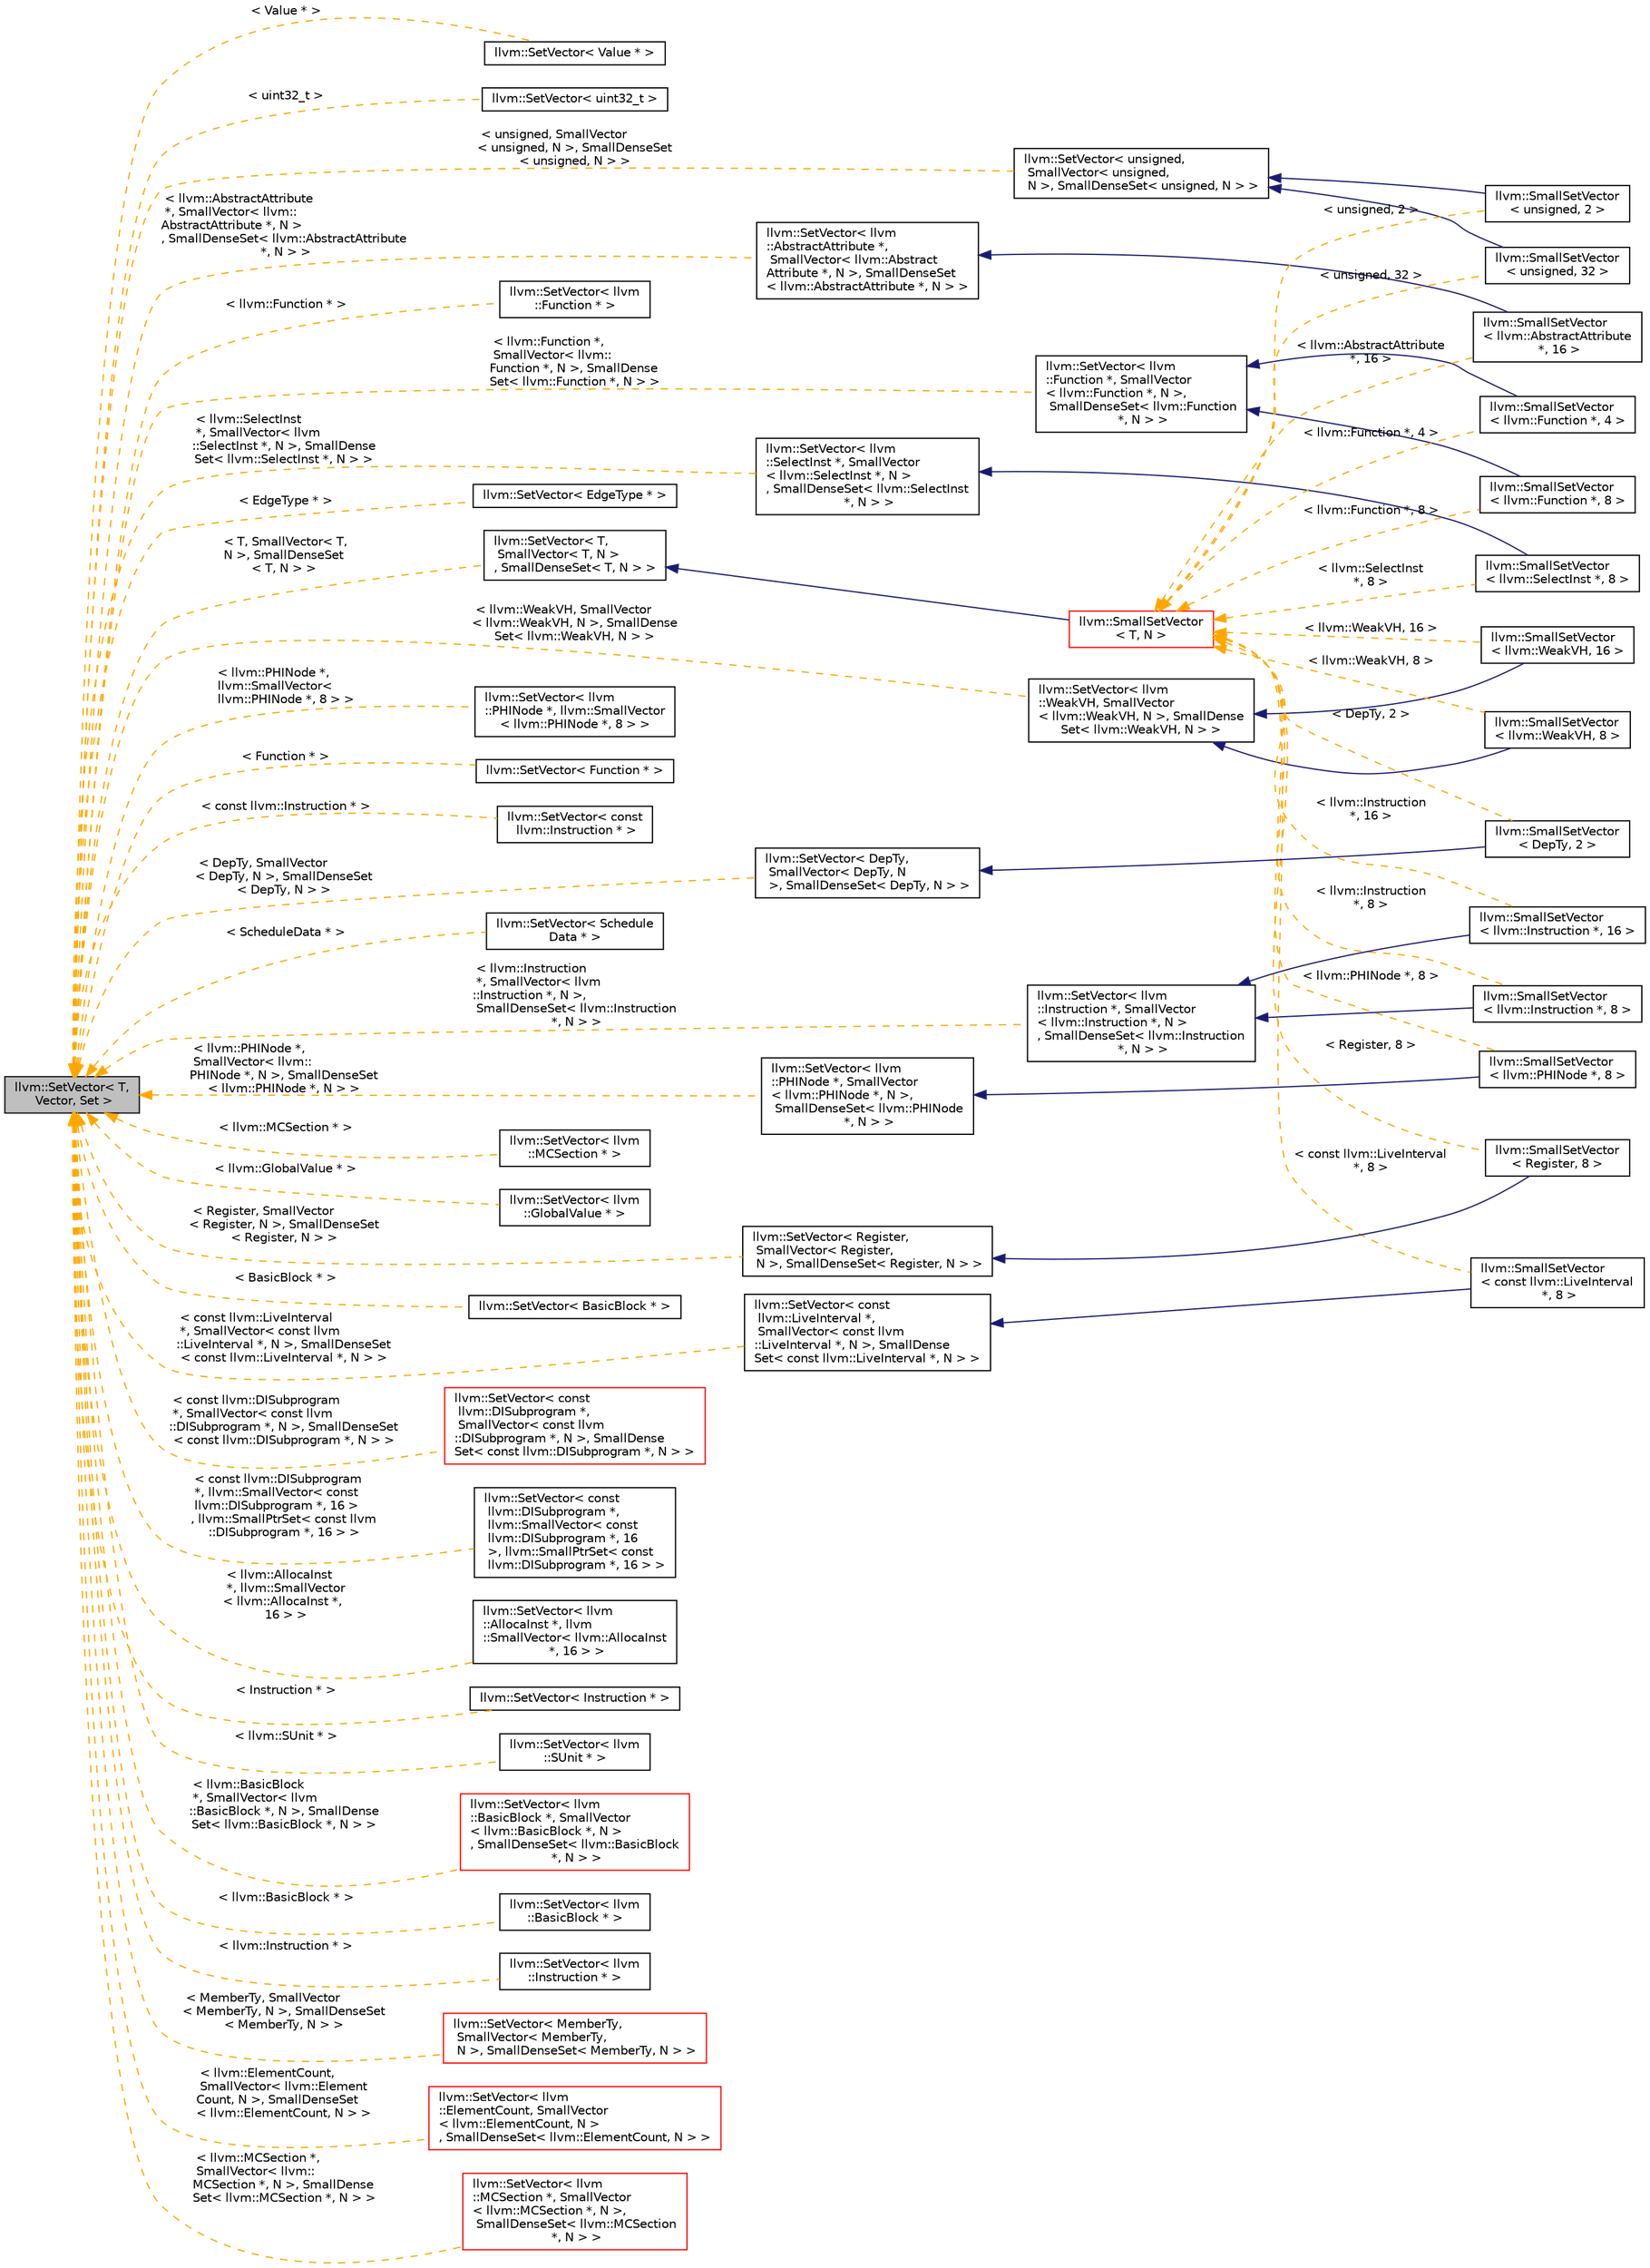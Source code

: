 digraph "llvm::SetVector&lt; T, Vector, Set &gt;"
{
 // LATEX_PDF_SIZE
  bgcolor="transparent";
  edge [fontname="Helvetica",fontsize="10",labelfontname="Helvetica",labelfontsize="10"];
  node [fontname="Helvetica",fontsize="10",shape=record];
  rankdir="LR";
  Node1 [label="llvm::SetVector\< T,\l Vector, Set \>",height=0.2,width=0.4,color="black", fillcolor="grey75", style="filled", fontcolor="black",tooltip="A vector that has set insertion semantics."];
  Node1 -> Node2 [dir="back",color="orange",fontsize="10",style="dashed",label=" \< Value * \>" ,fontname="Helvetica"];
  Node2 [label="llvm::SetVector\< Value * \>",height=0.2,width=0.4,color="black",URL="$classllvm_1_1SetVector.html",tooltip=" "];
  Node1 -> Node3 [dir="back",color="orange",fontsize="10",style="dashed",label=" \< uint32_t \>" ,fontname="Helvetica"];
  Node3 [label="llvm::SetVector\< uint32_t \>",height=0.2,width=0.4,color="black",URL="$classllvm_1_1SetVector.html",tooltip=" "];
  Node1 -> Node4 [dir="back",color="orange",fontsize="10",style="dashed",label=" \< unsigned, SmallVector\l\< unsigned, N \>, SmallDenseSet\l\< unsigned, N \> \>" ,fontname="Helvetica"];
  Node4 [label="llvm::SetVector\< unsigned,\l SmallVector\< unsigned,\l N \>, SmallDenseSet\< unsigned, N \> \>",height=0.2,width=0.4,color="black",URL="$classllvm_1_1SetVector.html",tooltip=" "];
  Node4 -> Node5 [dir="back",color="midnightblue",fontsize="10",style="solid",fontname="Helvetica"];
  Node5 [label="llvm::SmallSetVector\l\< unsigned, 2 \>",height=0.2,width=0.4,color="black",URL="$classllvm_1_1SmallSetVector.html",tooltip=" "];
  Node4 -> Node6 [dir="back",color="midnightblue",fontsize="10",style="solid",fontname="Helvetica"];
  Node6 [label="llvm::SmallSetVector\l\< unsigned, 32 \>",height=0.2,width=0.4,color="black",URL="$classllvm_1_1SmallSetVector.html",tooltip=" "];
  Node1 -> Node7 [dir="back",color="orange",fontsize="10",style="dashed",label=" \< llvm::AbstractAttribute\l *, SmallVector\< llvm::\lAbstractAttribute *, N \>\l, SmallDenseSet\< llvm::AbstractAttribute\l *, N \> \>" ,fontname="Helvetica"];
  Node7 [label="llvm::SetVector\< llvm\l::AbstractAttribute *,\l SmallVector\< llvm::Abstract\lAttribute *, N \>, SmallDenseSet\l\< llvm::AbstractAttribute *, N \> \>",height=0.2,width=0.4,color="black",URL="$classllvm_1_1SetVector.html",tooltip=" "];
  Node7 -> Node8 [dir="back",color="midnightblue",fontsize="10",style="solid",fontname="Helvetica"];
  Node8 [label="llvm::SmallSetVector\l\< llvm::AbstractAttribute\l *, 16 \>",height=0.2,width=0.4,color="black",URL="$classllvm_1_1SmallSetVector.html",tooltip=" "];
  Node1 -> Node9 [dir="back",color="orange",fontsize="10",style="dashed",label=" \< llvm::Function * \>" ,fontname="Helvetica"];
  Node9 [label="llvm::SetVector\< llvm\l::Function * \>",height=0.2,width=0.4,color="black",URL="$classllvm_1_1SetVector.html",tooltip=" "];
  Node1 -> Node10 [dir="back",color="orange",fontsize="10",style="dashed",label=" \< llvm::Function *,\l SmallVector\< llvm::\lFunction *, N \>, SmallDense\lSet\< llvm::Function *, N \> \>" ,fontname="Helvetica"];
  Node10 [label="llvm::SetVector\< llvm\l::Function *, SmallVector\l\< llvm::Function *, N \>,\l SmallDenseSet\< llvm::Function\l *, N \> \>",height=0.2,width=0.4,color="black",URL="$classllvm_1_1SetVector.html",tooltip=" "];
  Node10 -> Node11 [dir="back",color="midnightblue",fontsize="10",style="solid",fontname="Helvetica"];
  Node11 [label="llvm::SmallSetVector\l\< llvm::Function *, 4 \>",height=0.2,width=0.4,color="black",URL="$classllvm_1_1SmallSetVector.html",tooltip=" "];
  Node10 -> Node12 [dir="back",color="midnightblue",fontsize="10",style="solid",fontname="Helvetica"];
  Node12 [label="llvm::SmallSetVector\l\< llvm::Function *, 8 \>",height=0.2,width=0.4,color="black",URL="$classllvm_1_1SmallSetVector.html",tooltip=" "];
  Node1 -> Node13 [dir="back",color="orange",fontsize="10",style="dashed",label=" \< llvm::SelectInst\l *, SmallVector\< llvm\l::SelectInst *, N \>, SmallDense\lSet\< llvm::SelectInst *, N \> \>" ,fontname="Helvetica"];
  Node13 [label="llvm::SetVector\< llvm\l::SelectInst *, SmallVector\l\< llvm::SelectInst *, N \>\l, SmallDenseSet\< llvm::SelectInst\l *, N \> \>",height=0.2,width=0.4,color="black",URL="$classllvm_1_1SetVector.html",tooltip=" "];
  Node13 -> Node14 [dir="back",color="midnightblue",fontsize="10",style="solid",fontname="Helvetica"];
  Node14 [label="llvm::SmallSetVector\l\< llvm::SelectInst *, 8 \>",height=0.2,width=0.4,color="black",URL="$classllvm_1_1SmallSetVector.html",tooltip=" "];
  Node1 -> Node15 [dir="back",color="orange",fontsize="10",style="dashed",label=" \< EdgeType * \>" ,fontname="Helvetica"];
  Node15 [label="llvm::SetVector\< EdgeType * \>",height=0.2,width=0.4,color="black",URL="$classllvm_1_1SetVector.html",tooltip=" "];
  Node1 -> Node16 [dir="back",color="orange",fontsize="10",style="dashed",label=" \< llvm::WeakVH, SmallVector\l\< llvm::WeakVH, N \>, SmallDense\lSet\< llvm::WeakVH, N \> \>" ,fontname="Helvetica"];
  Node16 [label="llvm::SetVector\< llvm\l::WeakVH, SmallVector\l\< llvm::WeakVH, N \>, SmallDense\lSet\< llvm::WeakVH, N \> \>",height=0.2,width=0.4,color="black",URL="$classllvm_1_1SetVector.html",tooltip=" "];
  Node16 -> Node17 [dir="back",color="midnightblue",fontsize="10",style="solid",fontname="Helvetica"];
  Node17 [label="llvm::SmallSetVector\l\< llvm::WeakVH, 16 \>",height=0.2,width=0.4,color="black",URL="$classllvm_1_1SmallSetVector.html",tooltip=" "];
  Node16 -> Node18 [dir="back",color="midnightblue",fontsize="10",style="solid",fontname="Helvetica"];
  Node18 [label="llvm::SmallSetVector\l\< llvm::WeakVH, 8 \>",height=0.2,width=0.4,color="black",URL="$classllvm_1_1SmallSetVector.html",tooltip=" "];
  Node1 -> Node19 [dir="back",color="orange",fontsize="10",style="dashed",label=" \< T, SmallVector\< T,\l N \>, SmallDenseSet\l\< T, N \> \>" ,fontname="Helvetica"];
  Node19 [label="llvm::SetVector\< T,\l SmallVector\< T, N \>\l, SmallDenseSet\< T, N \> \>",height=0.2,width=0.4,color="black",URL="$classllvm_1_1SetVector.html",tooltip=" "];
  Node19 -> Node20 [dir="back",color="midnightblue",fontsize="10",style="solid",fontname="Helvetica"];
  Node20 [label="llvm::SmallSetVector\l\< T, N \>",height=0.2,width=0.4,color="red",URL="$classllvm_1_1SmallSetVector.html",tooltip="A SetVector that performs no allocations if smaller than a certain size."];
  Node20 -> Node8 [dir="back",color="orange",fontsize="10",style="dashed",label=" \< llvm::AbstractAttribute\l *, 16 \>" ,fontname="Helvetica"];
  Node20 -> Node12 [dir="back",color="orange",fontsize="10",style="dashed",label=" \< llvm::Function *, 8 \>" ,fontname="Helvetica"];
  Node20 -> Node22 [dir="back",color="orange",fontsize="10",style="dashed",label=" \< DepTy, 2 \>" ,fontname="Helvetica"];
  Node22 [label="llvm::SmallSetVector\l\< DepTy, 2 \>",height=0.2,width=0.4,color="black",URL="$classllvm_1_1SmallSetVector.html",tooltip=" "];
  Node20 -> Node24 [dir="back",color="orange",fontsize="10",style="dashed",label=" \< llvm::PHINode *, 8 \>" ,fontname="Helvetica"];
  Node24 [label="llvm::SmallSetVector\l\< llvm::PHINode *, 8 \>",height=0.2,width=0.4,color="black",URL="$classllvm_1_1SmallSetVector.html",tooltip=" "];
  Node20 -> Node25 [dir="back",color="orange",fontsize="10",style="dashed",label=" \< Register, 8 \>" ,fontname="Helvetica"];
  Node25 [label="llvm::SmallSetVector\l\< Register, 8 \>",height=0.2,width=0.4,color="black",URL="$classllvm_1_1SmallSetVector.html",tooltip=" "];
  Node20 -> Node26 [dir="back",color="orange",fontsize="10",style="dashed",label=" \< llvm::Instruction\l *, 16 \>" ,fontname="Helvetica"];
  Node26 [label="llvm::SmallSetVector\l\< llvm::Instruction *, 16 \>",height=0.2,width=0.4,color="black",URL="$classllvm_1_1SmallSetVector.html",tooltip=" "];
  Node20 -> Node11 [dir="back",color="orange",fontsize="10",style="dashed",label=" \< llvm::Function *, 4 \>" ,fontname="Helvetica"];
  Node20 -> Node28 [dir="back",color="orange",fontsize="10",style="dashed",label=" \< llvm::Instruction\l *, 8 \>" ,fontname="Helvetica"];
  Node28 [label="llvm::SmallSetVector\l\< llvm::Instruction *, 8 \>",height=0.2,width=0.4,color="black",URL="$classllvm_1_1SmallSetVector.html",tooltip=" "];
  Node20 -> Node14 [dir="back",color="orange",fontsize="10",style="dashed",label=" \< llvm::SelectInst\l *, 8 \>" ,fontname="Helvetica"];
  Node20 -> Node6 [dir="back",color="orange",fontsize="10",style="dashed",label=" \< unsigned, 32 \>" ,fontname="Helvetica"];
  Node20 -> Node5 [dir="back",color="orange",fontsize="10",style="dashed",label=" \< unsigned, 2 \>" ,fontname="Helvetica"];
  Node20 -> Node18 [dir="back",color="orange",fontsize="10",style="dashed",label=" \< llvm::WeakVH, 8 \>" ,fontname="Helvetica"];
  Node20 -> Node17 [dir="back",color="orange",fontsize="10",style="dashed",label=" \< llvm::WeakVH, 16 \>" ,fontname="Helvetica"];
  Node20 -> Node31 [dir="back",color="orange",fontsize="10",style="dashed",label=" \< const llvm::LiveInterval\l *, 8 \>" ,fontname="Helvetica"];
  Node31 [label="llvm::SmallSetVector\l\< const llvm::LiveInterval\l *, 8 \>",height=0.2,width=0.4,color="black",URL="$classllvm_1_1SmallSetVector.html",tooltip=" "];
  Node1 -> Node32 [dir="back",color="orange",fontsize="10",style="dashed",label=" \< llvm::PHINode *,\l llvm::SmallVector\<\l llvm::PHINode *, 8 \> \>" ,fontname="Helvetica"];
  Node32 [label="llvm::SetVector\< llvm\l::PHINode *, llvm::SmallVector\l\< llvm::PHINode *, 8 \> \>",height=0.2,width=0.4,color="black",URL="$classllvm_1_1SetVector.html",tooltip=" "];
  Node1 -> Node33 [dir="back",color="orange",fontsize="10",style="dashed",label=" \< Function * \>" ,fontname="Helvetica"];
  Node33 [label="llvm::SetVector\< Function * \>",height=0.2,width=0.4,color="black",URL="$classllvm_1_1SetVector.html",tooltip=" "];
  Node1 -> Node34 [dir="back",color="orange",fontsize="10",style="dashed",label=" \< const llvm::Instruction * \>" ,fontname="Helvetica"];
  Node34 [label="llvm::SetVector\< const\l llvm::Instruction * \>",height=0.2,width=0.4,color="black",URL="$classllvm_1_1SetVector.html",tooltip=" "];
  Node1 -> Node35 [dir="back",color="orange",fontsize="10",style="dashed",label=" \< llvm::Instruction\l *, SmallVector\< llvm\l::Instruction *, N \>,\l SmallDenseSet\< llvm::Instruction\l *, N \> \>" ,fontname="Helvetica"];
  Node35 [label="llvm::SetVector\< llvm\l::Instruction *, SmallVector\l\< llvm::Instruction *, N \>\l, SmallDenseSet\< llvm::Instruction\l *, N \> \>",height=0.2,width=0.4,color="black",URL="$classllvm_1_1SetVector.html",tooltip=" "];
  Node35 -> Node26 [dir="back",color="midnightblue",fontsize="10",style="solid",fontname="Helvetica"];
  Node35 -> Node28 [dir="back",color="midnightblue",fontsize="10",style="solid",fontname="Helvetica"];
  Node1 -> Node36 [dir="back",color="orange",fontsize="10",style="dashed",label=" \< ScheduleData * \>" ,fontname="Helvetica"];
  Node36 [label="llvm::SetVector\< Schedule\lData * \>",height=0.2,width=0.4,color="black",URL="$classllvm_1_1SetVector.html",tooltip=" "];
  Node1 -> Node37 [dir="back",color="orange",fontsize="10",style="dashed",label=" \< DepTy, SmallVector\l\< DepTy, N \>, SmallDenseSet\l\< DepTy, N \> \>" ,fontname="Helvetica"];
  Node37 [label="llvm::SetVector\< DepTy,\l SmallVector\< DepTy, N\l \>, SmallDenseSet\< DepTy, N \> \>",height=0.2,width=0.4,color="black",URL="$classllvm_1_1SetVector.html",tooltip=" "];
  Node37 -> Node22 [dir="back",color="midnightblue",fontsize="10",style="solid",fontname="Helvetica"];
  Node1 -> Node38 [dir="back",color="orange",fontsize="10",style="dashed",label=" \< Register, SmallVector\l\< Register, N \>, SmallDenseSet\l\< Register, N \> \>" ,fontname="Helvetica"];
  Node38 [label="llvm::SetVector\< Register,\l SmallVector\< Register,\l N \>, SmallDenseSet\< Register, N \> \>",height=0.2,width=0.4,color="black",URL="$classllvm_1_1SetVector.html",tooltip=" "];
  Node38 -> Node25 [dir="back",color="midnightblue",fontsize="10",style="solid",fontname="Helvetica"];
  Node1 -> Node39 [dir="back",color="orange",fontsize="10",style="dashed",label=" \< llvm::MCSection * \>" ,fontname="Helvetica"];
  Node39 [label="llvm::SetVector\< llvm\l::MCSection * \>",height=0.2,width=0.4,color="black",URL="$classllvm_1_1SetVector.html",tooltip=" "];
  Node1 -> Node40 [dir="back",color="orange",fontsize="10",style="dashed",label=" \< llvm::GlobalValue * \>" ,fontname="Helvetica"];
  Node40 [label="llvm::SetVector\< llvm\l::GlobalValue * \>",height=0.2,width=0.4,color="black",URL="$classllvm_1_1SetVector.html",tooltip=" "];
  Node1 -> Node41 [dir="back",color="orange",fontsize="10",style="dashed",label=" \< llvm::PHINode *,\l SmallVector\< llvm::\lPHINode *, N \>, SmallDenseSet\l\< llvm::PHINode *, N \> \>" ,fontname="Helvetica"];
  Node41 [label="llvm::SetVector\< llvm\l::PHINode *, SmallVector\l\< llvm::PHINode *, N \>,\l SmallDenseSet\< llvm::PHINode\l *, N \> \>",height=0.2,width=0.4,color="black",URL="$classllvm_1_1SetVector.html",tooltip=" "];
  Node41 -> Node24 [dir="back",color="midnightblue",fontsize="10",style="solid",fontname="Helvetica"];
  Node1 -> Node42 [dir="back",color="orange",fontsize="10",style="dashed",label=" \< BasicBlock * \>" ,fontname="Helvetica"];
  Node42 [label="llvm::SetVector\< BasicBlock * \>",height=0.2,width=0.4,color="black",URL="$classllvm_1_1SetVector.html",tooltip=" "];
  Node1 -> Node43 [dir="back",color="orange",fontsize="10",style="dashed",label=" \< const llvm::LiveInterval\l *, SmallVector\< const llvm\l::LiveInterval *, N \>, SmallDenseSet\l\< const llvm::LiveInterval *, N \> \>" ,fontname="Helvetica"];
  Node43 [label="llvm::SetVector\< const\l llvm::LiveInterval *,\l SmallVector\< const llvm\l::LiveInterval *, N \>, SmallDense\lSet\< const llvm::LiveInterval *, N \> \>",height=0.2,width=0.4,color="black",URL="$classllvm_1_1SetVector.html",tooltip=" "];
  Node43 -> Node31 [dir="back",color="midnightblue",fontsize="10",style="solid",fontname="Helvetica"];
  Node1 -> Node44 [dir="back",color="orange",fontsize="10",style="dashed",label=" \< const llvm::DISubprogram\l *, SmallVector\< const llvm\l::DISubprogram *, N \>, SmallDenseSet\l\< const llvm::DISubprogram *, N \> \>" ,fontname="Helvetica"];
  Node44 [label="llvm::SetVector\< const\l llvm::DISubprogram *,\l SmallVector\< const llvm\l::DISubprogram *, N \>, SmallDense\lSet\< const llvm::DISubprogram *, N \> \>",height=0.2,width=0.4,color="red",URL="$classllvm_1_1SetVector.html",tooltip=" "];
  Node1 -> Node45 [dir="back",color="orange",fontsize="10",style="dashed",label=" \< const llvm::DISubprogram\l *, llvm::SmallVector\< const\l llvm::DISubprogram *, 16 \>\l, llvm::SmallPtrSet\< const llvm\l::DISubprogram *, 16 \> \>" ,fontname="Helvetica"];
  Node45 [label="llvm::SetVector\< const\l llvm::DISubprogram *,\l llvm::SmallVector\< const\l llvm::DISubprogram *, 16\l \>, llvm::SmallPtrSet\< const\l llvm::DISubprogram *, 16 \> \>",height=0.2,width=0.4,color="black",URL="$classllvm_1_1SetVector.html",tooltip=" "];
  Node1 -> Node46 [dir="back",color="orange",fontsize="10",style="dashed",label=" \< llvm::AllocaInst\l *, llvm::SmallVector\l\< llvm::AllocaInst *,\l 16 \> \>" ,fontname="Helvetica"];
  Node46 [label="llvm::SetVector\< llvm\l::AllocaInst *, llvm\l::SmallVector\< llvm::AllocaInst\l *, 16 \> \>",height=0.2,width=0.4,color="black",URL="$classllvm_1_1SetVector.html",tooltip=" "];
  Node1 -> Node47 [dir="back",color="orange",fontsize="10",style="dashed",label=" \< Instruction * \>" ,fontname="Helvetica"];
  Node47 [label="llvm::SetVector\< Instruction * \>",height=0.2,width=0.4,color="black",URL="$classllvm_1_1SetVector.html",tooltip=" "];
  Node1 -> Node48 [dir="back",color="orange",fontsize="10",style="dashed",label=" \< llvm::SUnit * \>" ,fontname="Helvetica"];
  Node48 [label="llvm::SetVector\< llvm\l::SUnit * \>",height=0.2,width=0.4,color="black",URL="$classllvm_1_1SetVector.html",tooltip=" "];
  Node1 -> Node49 [dir="back",color="orange",fontsize="10",style="dashed",label=" \< llvm::BasicBlock\l *, SmallVector\< llvm\l::BasicBlock *, N \>, SmallDense\lSet\< llvm::BasicBlock *, N \> \>" ,fontname="Helvetica"];
  Node49 [label="llvm::SetVector\< llvm\l::BasicBlock *, SmallVector\l\< llvm::BasicBlock *, N \>\l, SmallDenseSet\< llvm::BasicBlock\l *, N \> \>",height=0.2,width=0.4,color="red",URL="$classllvm_1_1SetVector.html",tooltip=" "];
  Node1 -> Node50 [dir="back",color="orange",fontsize="10",style="dashed",label=" \< llvm::BasicBlock * \>" ,fontname="Helvetica"];
  Node50 [label="llvm::SetVector\< llvm\l::BasicBlock * \>",height=0.2,width=0.4,color="black",URL="$classllvm_1_1SetVector.html",tooltip=" "];
  Node1 -> Node51 [dir="back",color="orange",fontsize="10",style="dashed",label=" \< llvm::Instruction * \>" ,fontname="Helvetica"];
  Node51 [label="llvm::SetVector\< llvm\l::Instruction * \>",height=0.2,width=0.4,color="black",URL="$classllvm_1_1SetVector.html",tooltip=" "];
  Node1 -> Node52 [dir="back",color="orange",fontsize="10",style="dashed",label=" \< MemberTy, SmallVector\l\< MemberTy, N \>, SmallDenseSet\l\< MemberTy, N \> \>" ,fontname="Helvetica"];
  Node52 [label="llvm::SetVector\< MemberTy,\l SmallVector\< MemberTy,\l N \>, SmallDenseSet\< MemberTy, N \> \>",height=0.2,width=0.4,color="red",URL="$classllvm_1_1SetVector.html",tooltip=" "];
  Node1 -> Node53 [dir="back",color="orange",fontsize="10",style="dashed",label=" \< llvm::ElementCount,\l SmallVector\< llvm::Element\lCount, N \>, SmallDenseSet\l\< llvm::ElementCount, N \> \>" ,fontname="Helvetica"];
  Node53 [label="llvm::SetVector\< llvm\l::ElementCount, SmallVector\l\< llvm::ElementCount, N \>\l, SmallDenseSet\< llvm::ElementCount, N \> \>",height=0.2,width=0.4,color="red",URL="$classllvm_1_1SetVector.html",tooltip=" "];
  Node1 -> Node54 [dir="back",color="orange",fontsize="10",style="dashed",label=" \< llvm::MCSection *,\l SmallVector\< llvm::\lMCSection *, N \>, SmallDense\lSet\< llvm::MCSection *, N \> \>" ,fontname="Helvetica"];
  Node54 [label="llvm::SetVector\< llvm\l::MCSection *, SmallVector\l\< llvm::MCSection *, N \>,\l SmallDenseSet\< llvm::MCSection\l *, N \> \>",height=0.2,width=0.4,color="red",URL="$classllvm_1_1SetVector.html",tooltip=" "];
}
